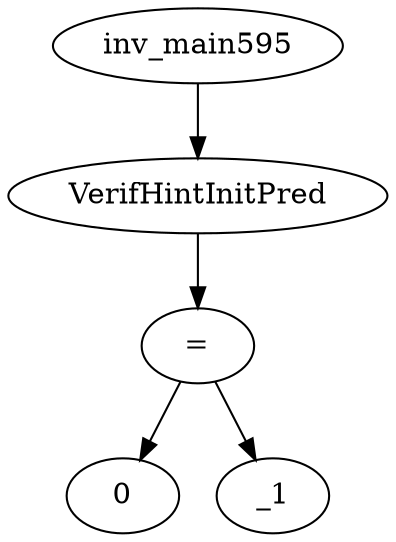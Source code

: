 digraph dag {
0 [label="inv_main595"];
1 [label="VerifHintInitPred"];
2 [label="="];
3 [label="0"];
4 [label="_1"];
0->1
1->2
2->4
2 -> 3
}
